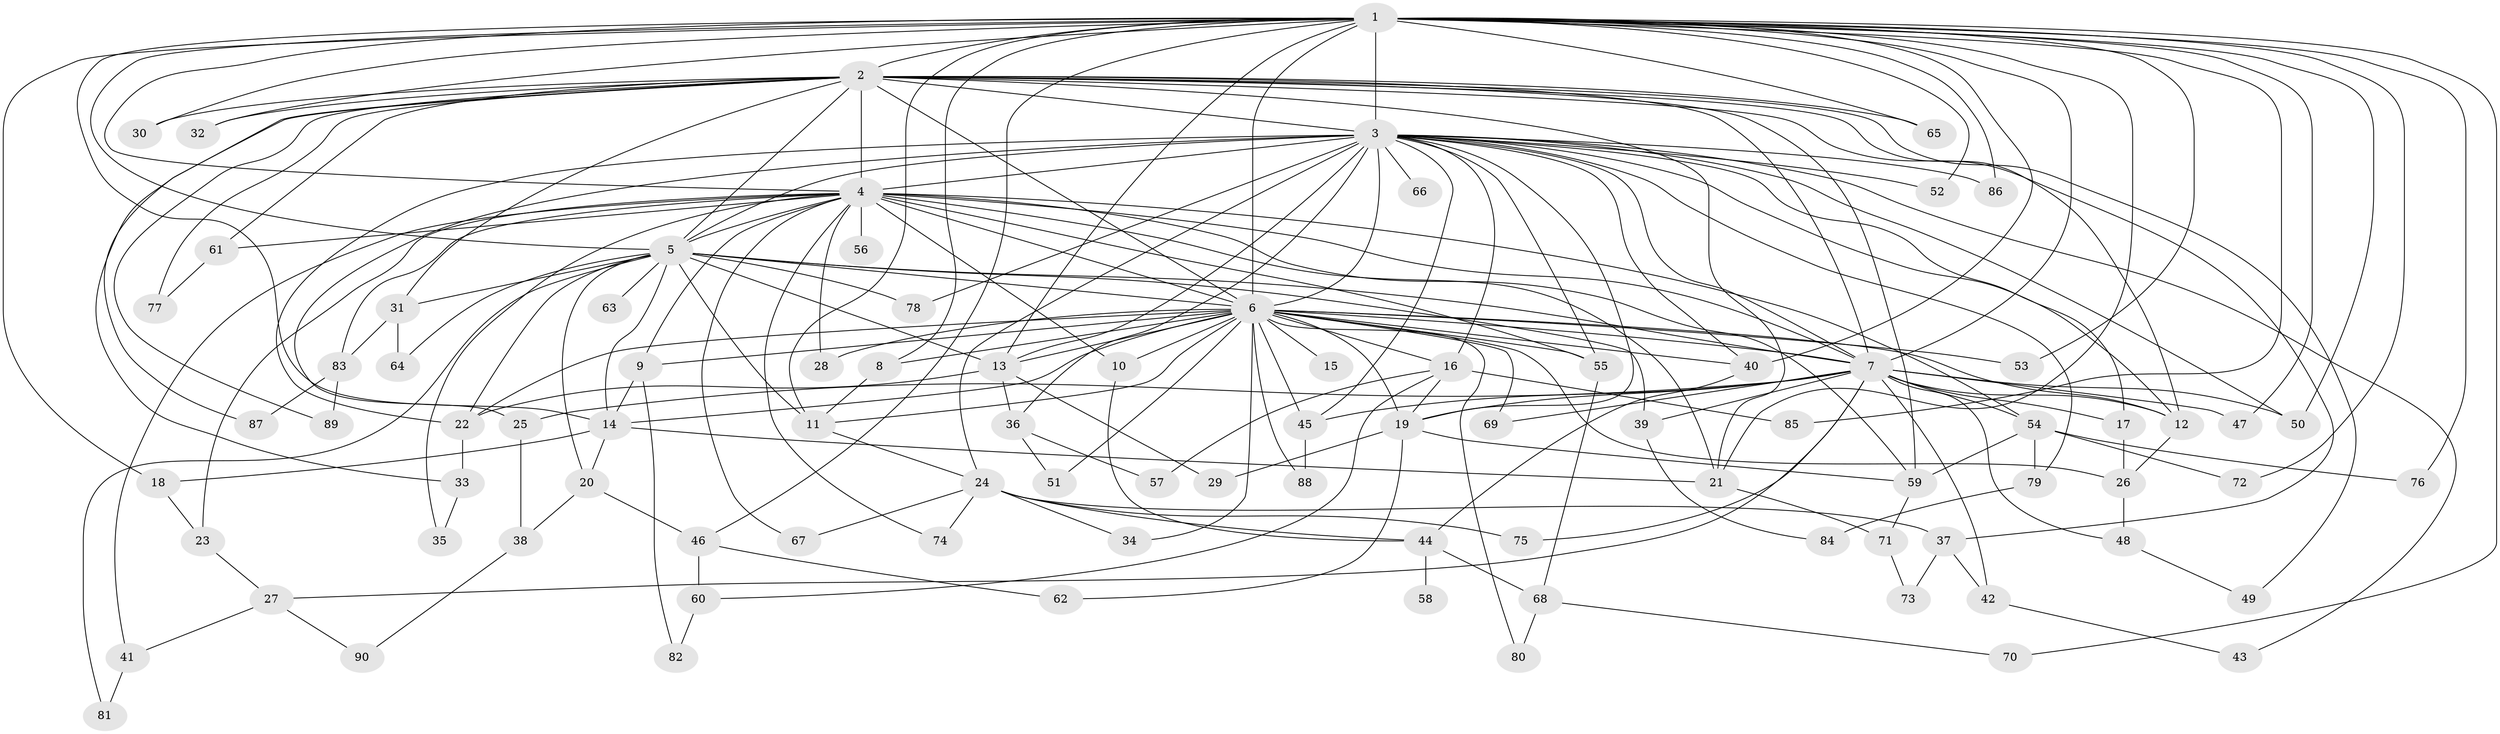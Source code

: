 // original degree distribution, {32: 0.007936507936507936, 24: 0.015873015873015872, 17: 0.015873015873015872, 19: 0.007936507936507936, 21: 0.015873015873015872, 23: 0.007936507936507936, 26: 0.007936507936507936, 3: 0.24603174603174602, 4: 0.1349206349206349, 6: 0.047619047619047616, 2: 0.47619047619047616, 8: 0.007936507936507936, 5: 0.007936507936507936}
// Generated by graph-tools (version 1.1) at 2025/49/03/04/25 22:49:23]
// undirected, 90 vertices, 204 edges
graph export_dot {
  node [color=gray90,style=filled];
  1;
  2;
  3;
  4;
  5;
  6;
  7;
  8;
  9;
  10;
  11;
  12;
  13;
  14;
  15;
  16;
  17;
  18;
  19;
  20;
  21;
  22;
  23;
  24;
  25;
  26;
  27;
  28;
  29;
  30;
  31;
  32;
  33;
  34;
  35;
  36;
  37;
  38;
  39;
  40;
  41;
  42;
  43;
  44;
  45;
  46;
  47;
  48;
  49;
  50;
  51;
  52;
  53;
  54;
  55;
  56;
  57;
  58;
  59;
  60;
  61;
  62;
  63;
  64;
  65;
  66;
  67;
  68;
  69;
  70;
  71;
  72;
  73;
  74;
  75;
  76;
  77;
  78;
  79;
  80;
  81;
  82;
  83;
  84;
  85;
  86;
  87;
  88;
  89;
  90;
  1 -- 2 [weight=1.0];
  1 -- 3 [weight=3.0];
  1 -- 4 [weight=2.0];
  1 -- 5 [weight=1.0];
  1 -- 6 [weight=2.0];
  1 -- 7 [weight=1.0];
  1 -- 8 [weight=1.0];
  1 -- 11 [weight=2.0];
  1 -- 13 [weight=1.0];
  1 -- 14 [weight=1.0];
  1 -- 18 [weight=1.0];
  1 -- 21 [weight=2.0];
  1 -- 30 [weight=1.0];
  1 -- 32 [weight=1.0];
  1 -- 40 [weight=1.0];
  1 -- 46 [weight=1.0];
  1 -- 47 [weight=1.0];
  1 -- 50 [weight=1.0];
  1 -- 52 [weight=1.0];
  1 -- 53 [weight=1.0];
  1 -- 65 [weight=1.0];
  1 -- 70 [weight=1.0];
  1 -- 72 [weight=1.0];
  1 -- 76 [weight=1.0];
  1 -- 85 [weight=1.0];
  1 -- 86 [weight=1.0];
  2 -- 3 [weight=2.0];
  2 -- 4 [weight=2.0];
  2 -- 5 [weight=1.0];
  2 -- 6 [weight=2.0];
  2 -- 7 [weight=1.0];
  2 -- 12 [weight=1.0];
  2 -- 21 [weight=2.0];
  2 -- 30 [weight=1.0];
  2 -- 31 [weight=1.0];
  2 -- 32 [weight=1.0];
  2 -- 33 [weight=1.0];
  2 -- 37 [weight=1.0];
  2 -- 49 [weight=1.0];
  2 -- 59 [weight=1.0];
  2 -- 61 [weight=1.0];
  2 -- 65 [weight=1.0];
  2 -- 77 [weight=1.0];
  2 -- 87 [weight=1.0];
  2 -- 89 [weight=1.0];
  3 -- 4 [weight=4.0];
  3 -- 5 [weight=2.0];
  3 -- 6 [weight=4.0];
  3 -- 7 [weight=3.0];
  3 -- 12 [weight=1.0];
  3 -- 13 [weight=1.0];
  3 -- 16 [weight=1.0];
  3 -- 17 [weight=1.0];
  3 -- 19 [weight=1.0];
  3 -- 22 [weight=1.0];
  3 -- 24 [weight=1.0];
  3 -- 25 [weight=1.0];
  3 -- 36 [weight=1.0];
  3 -- 40 [weight=2.0];
  3 -- 43 [weight=1.0];
  3 -- 45 [weight=1.0];
  3 -- 50 [weight=1.0];
  3 -- 52 [weight=1.0];
  3 -- 55 [weight=1.0];
  3 -- 66 [weight=2.0];
  3 -- 78 [weight=1.0];
  3 -- 79 [weight=1.0];
  3 -- 86 [weight=1.0];
  4 -- 5 [weight=2.0];
  4 -- 6 [weight=4.0];
  4 -- 7 [weight=2.0];
  4 -- 9 [weight=1.0];
  4 -- 10 [weight=1.0];
  4 -- 21 [weight=1.0];
  4 -- 23 [weight=1.0];
  4 -- 28 [weight=1.0];
  4 -- 35 [weight=1.0];
  4 -- 41 [weight=1.0];
  4 -- 54 [weight=1.0];
  4 -- 55 [weight=1.0];
  4 -- 56 [weight=2.0];
  4 -- 59 [weight=1.0];
  4 -- 61 [weight=1.0];
  4 -- 67 [weight=1.0];
  4 -- 74 [weight=1.0];
  4 -- 83 [weight=1.0];
  5 -- 6 [weight=2.0];
  5 -- 7 [weight=1.0];
  5 -- 11 [weight=1.0];
  5 -- 13 [weight=1.0];
  5 -- 14 [weight=1.0];
  5 -- 20 [weight=1.0];
  5 -- 22 [weight=1.0];
  5 -- 31 [weight=1.0];
  5 -- 39 [weight=1.0];
  5 -- 63 [weight=1.0];
  5 -- 64 [weight=1.0];
  5 -- 78 [weight=1.0];
  5 -- 81 [weight=1.0];
  6 -- 7 [weight=2.0];
  6 -- 8 [weight=1.0];
  6 -- 9 [weight=1.0];
  6 -- 10 [weight=2.0];
  6 -- 11 [weight=1.0];
  6 -- 12 [weight=1.0];
  6 -- 13 [weight=1.0];
  6 -- 14 [weight=1.0];
  6 -- 15 [weight=2.0];
  6 -- 16 [weight=1.0];
  6 -- 19 [weight=1.0];
  6 -- 22 [weight=1.0];
  6 -- 26 [weight=1.0];
  6 -- 28 [weight=1.0];
  6 -- 34 [weight=1.0];
  6 -- 40 [weight=1.0];
  6 -- 45 [weight=1.0];
  6 -- 51 [weight=1.0];
  6 -- 53 [weight=1.0];
  6 -- 55 [weight=1.0];
  6 -- 69 [weight=1.0];
  6 -- 80 [weight=1.0];
  6 -- 88 [weight=1.0];
  7 -- 12 [weight=1.0];
  7 -- 17 [weight=1.0];
  7 -- 19 [weight=1.0];
  7 -- 25 [weight=1.0];
  7 -- 27 [weight=1.0];
  7 -- 39 [weight=1.0];
  7 -- 42 [weight=1.0];
  7 -- 45 [weight=1.0];
  7 -- 47 [weight=1.0];
  7 -- 48 [weight=1.0];
  7 -- 50 [weight=1.0];
  7 -- 54 [weight=1.0];
  7 -- 69 [weight=1.0];
  7 -- 75 [weight=1.0];
  8 -- 11 [weight=1.0];
  9 -- 14 [weight=1.0];
  9 -- 82 [weight=1.0];
  10 -- 44 [weight=1.0];
  11 -- 24 [weight=1.0];
  12 -- 26 [weight=1.0];
  13 -- 22 [weight=1.0];
  13 -- 29 [weight=1.0];
  13 -- 36 [weight=2.0];
  14 -- 18 [weight=1.0];
  14 -- 20 [weight=1.0];
  14 -- 21 [weight=1.0];
  16 -- 19 [weight=1.0];
  16 -- 57 [weight=1.0];
  16 -- 60 [weight=1.0];
  16 -- 85 [weight=1.0];
  17 -- 26 [weight=1.0];
  18 -- 23 [weight=1.0];
  19 -- 29 [weight=1.0];
  19 -- 59 [weight=1.0];
  19 -- 62 [weight=1.0];
  20 -- 38 [weight=1.0];
  20 -- 46 [weight=1.0];
  21 -- 71 [weight=1.0];
  22 -- 33 [weight=1.0];
  23 -- 27 [weight=1.0];
  24 -- 34 [weight=1.0];
  24 -- 37 [weight=1.0];
  24 -- 44 [weight=1.0];
  24 -- 67 [weight=1.0];
  24 -- 74 [weight=1.0];
  24 -- 75 [weight=1.0];
  25 -- 38 [weight=1.0];
  26 -- 48 [weight=1.0];
  27 -- 41 [weight=1.0];
  27 -- 90 [weight=1.0];
  31 -- 64 [weight=1.0];
  31 -- 83 [weight=1.0];
  33 -- 35 [weight=1.0];
  36 -- 51 [weight=1.0];
  36 -- 57 [weight=1.0];
  37 -- 42 [weight=1.0];
  37 -- 73 [weight=1.0];
  38 -- 90 [weight=1.0];
  39 -- 84 [weight=1.0];
  40 -- 44 [weight=1.0];
  41 -- 81 [weight=1.0];
  42 -- 43 [weight=1.0];
  44 -- 58 [weight=1.0];
  44 -- 68 [weight=1.0];
  45 -- 88 [weight=1.0];
  46 -- 60 [weight=1.0];
  46 -- 62 [weight=1.0];
  48 -- 49 [weight=1.0];
  54 -- 59 [weight=1.0];
  54 -- 72 [weight=1.0];
  54 -- 76 [weight=1.0];
  54 -- 79 [weight=1.0];
  55 -- 68 [weight=1.0];
  59 -- 71 [weight=1.0];
  60 -- 82 [weight=1.0];
  61 -- 77 [weight=1.0];
  68 -- 70 [weight=1.0];
  68 -- 80 [weight=1.0];
  71 -- 73 [weight=1.0];
  79 -- 84 [weight=1.0];
  83 -- 87 [weight=1.0];
  83 -- 89 [weight=1.0];
}
